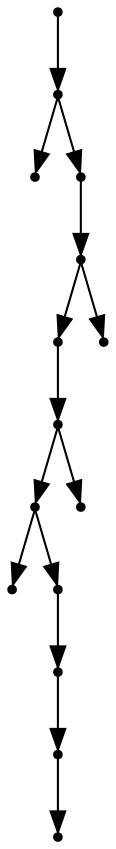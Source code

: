 digraph {
  14 [shape=point];
  13 [shape=point];
  0 [shape=point];
  12 [shape=point];
  11 [shape=point];
  9 [shape=point];
  8 [shape=point];
  6 [shape=point];
  1 [shape=point];
  5 [shape=point];
  4 [shape=point];
  3 [shape=point];
  2 [shape=point];
  7 [shape=point];
  10 [shape=point];
14 -> 13;
13 -> 0;
13 -> 12;
12 -> 11;
11 -> 9;
9 -> 8;
8 -> 6;
6 -> 1;
6 -> 5;
5 -> 4;
4 -> 3;
3 -> 2;
8 -> 7;
11 -> 10;
}
